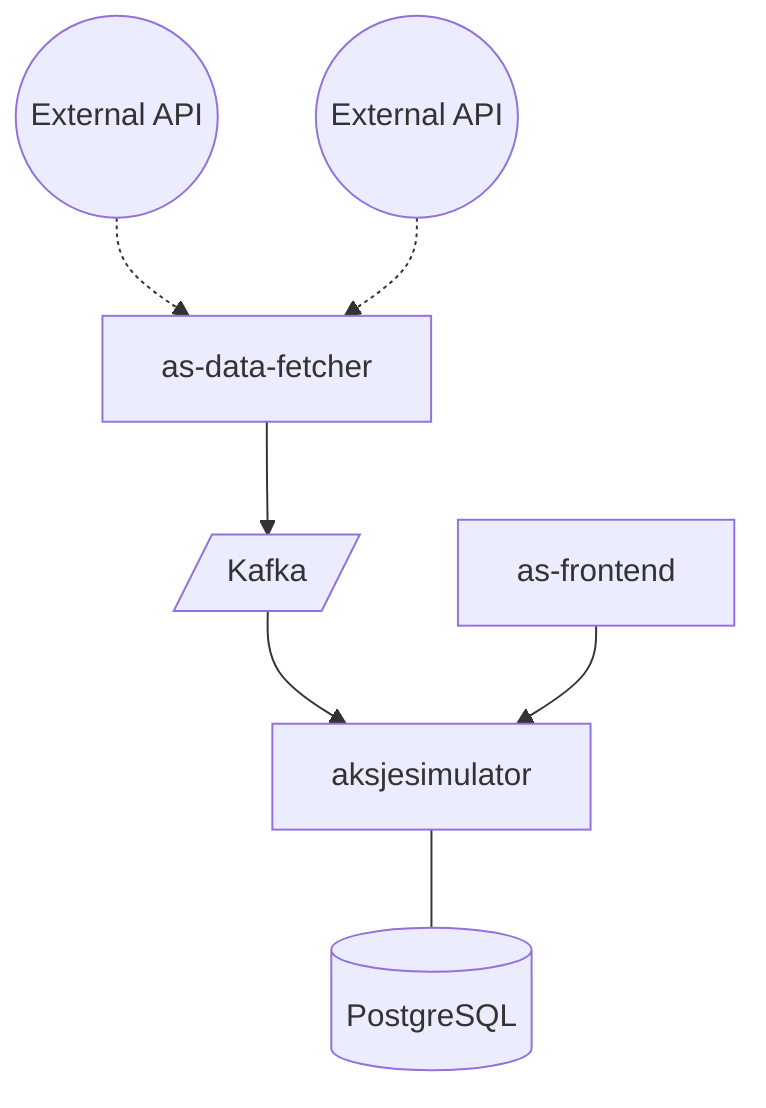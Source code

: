 graph TD
    
    external_api1((External API)) -.-> data_fetcher[as-data-fetcher]
    external_api2((External API)) -.-> data_fetcher
  
    data_fetcher --> kafka[/Kafka/]
    kafka --> aksjesimulator
    aksjesimulator --- db[(PostgreSQL)]
    as-frontend --> aksjesimulator